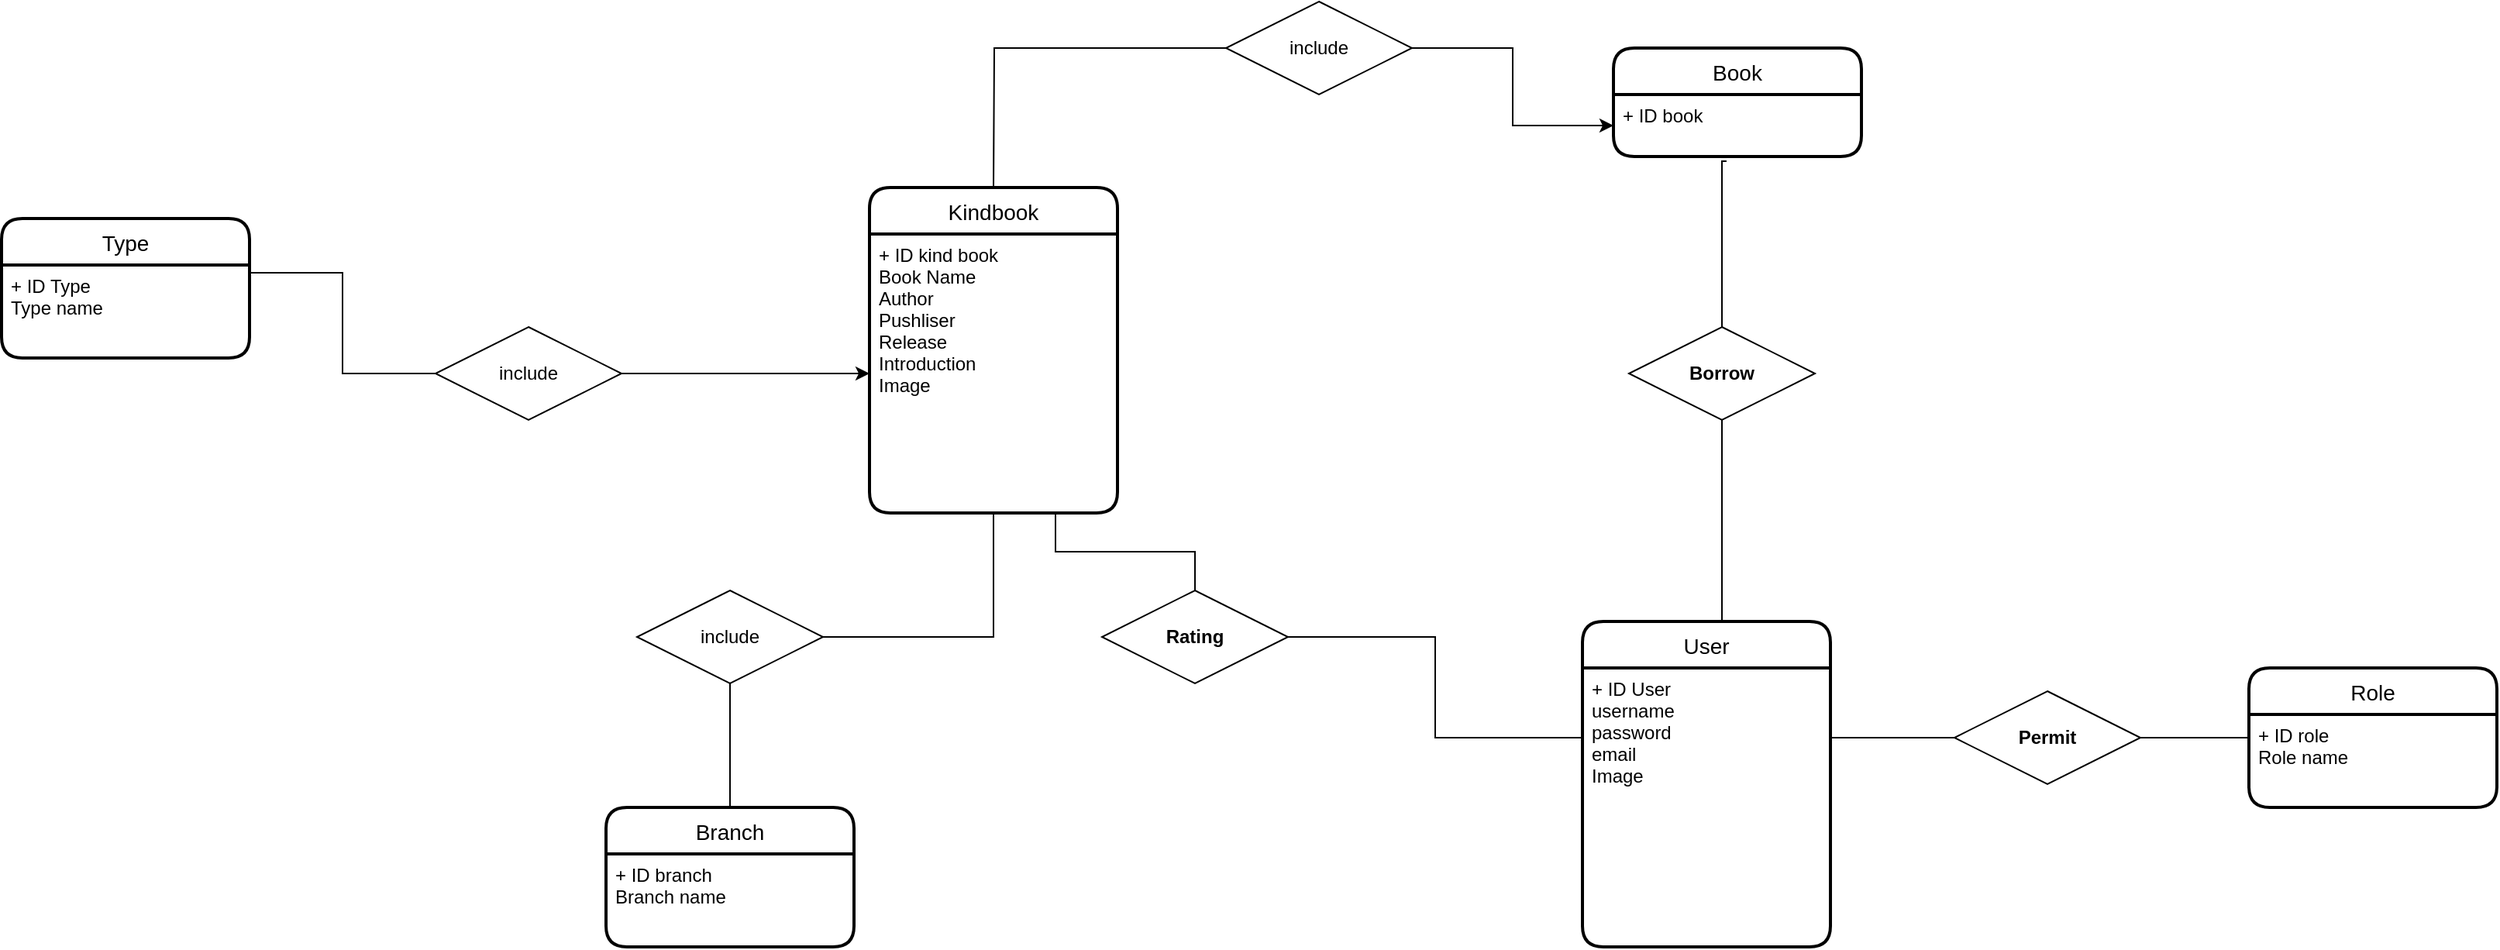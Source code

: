 <mxfile version="20.2.3" type="github">
  <diagram id="R2lEEEUBdFMjLlhIrx00" name="Page-1">
    <mxGraphModel dx="2272" dy="794" grid="1" gridSize="10" guides="1" tooltips="1" connect="1" arrows="1" fold="1" page="1" pageScale="1" pageWidth="850" pageHeight="1100" math="0" shadow="0" extFonts="Permanent Marker^https://fonts.googleapis.com/css?family=Permanent+Marker">
      <root>
        <mxCell id="0" />
        <mxCell id="1" parent="0" />
        <mxCell id="csFT80J_wY6JviBkWLrX-1" value="Kindbook" style="swimlane;childLayout=stackLayout;horizontal=1;startSize=30;horizontalStack=0;rounded=1;fontSize=14;fontStyle=0;strokeWidth=2;resizeParent=0;resizeLast=1;shadow=0;dashed=0;align=center;" vertex="1" parent="1">
          <mxGeometry x="120" y="290" width="160" height="210" as="geometry" />
        </mxCell>
        <mxCell id="csFT80J_wY6JviBkWLrX-2" value="+ ID kind book&#xa;Book Name&#xa;Author&#xa;Pushliser&#xa;Release&#xa;Introduction&#xa;Image" style="align=left;strokeColor=none;fillColor=none;spacingLeft=4;fontSize=12;verticalAlign=top;resizable=0;rotatable=0;part=1;" vertex="1" parent="csFT80J_wY6JviBkWLrX-1">
          <mxGeometry y="30" width="160" height="180" as="geometry" />
        </mxCell>
        <mxCell id="csFT80J_wY6JviBkWLrX-3" value="User" style="swimlane;childLayout=stackLayout;horizontal=1;startSize=30;horizontalStack=0;rounded=1;fontSize=14;fontStyle=0;strokeWidth=2;resizeParent=0;resizeLast=1;shadow=0;dashed=0;align=center;" vertex="1" parent="1">
          <mxGeometry x="580" y="570" width="160" height="210" as="geometry" />
        </mxCell>
        <mxCell id="csFT80J_wY6JviBkWLrX-4" value="+ ID User&#xa;username&#xa;password&#xa;email&#xa;Image&#xa;&#xa;" style="align=left;strokeColor=none;fillColor=none;spacingLeft=4;fontSize=12;verticalAlign=top;resizable=0;rotatable=0;part=1;" vertex="1" parent="csFT80J_wY6JviBkWLrX-3">
          <mxGeometry y="30" width="160" height="180" as="geometry" />
        </mxCell>
        <mxCell id="csFT80J_wY6JviBkWLrX-5" value="Role" style="swimlane;childLayout=stackLayout;horizontal=1;startSize=30;horizontalStack=0;rounded=1;fontSize=14;fontStyle=0;strokeWidth=2;resizeParent=0;resizeLast=1;shadow=0;dashed=0;align=center;" vertex="1" parent="1">
          <mxGeometry x="1010" y="600" width="160" height="90" as="geometry" />
        </mxCell>
        <mxCell id="csFT80J_wY6JviBkWLrX-6" value="+ ID role&#xa;Role name&#xa;" style="align=left;strokeColor=none;fillColor=none;spacingLeft=4;fontSize=12;verticalAlign=top;resizable=0;rotatable=0;part=1;" vertex="1" parent="csFT80J_wY6JviBkWLrX-5">
          <mxGeometry y="30" width="160" height="60" as="geometry" />
        </mxCell>
        <mxCell id="csFT80J_wY6JviBkWLrX-9" value="Book" style="swimlane;childLayout=stackLayout;horizontal=1;startSize=30;horizontalStack=0;rounded=1;fontSize=14;fontStyle=0;strokeWidth=2;resizeParent=0;resizeLast=1;shadow=0;dashed=0;align=center;" vertex="1" parent="1">
          <mxGeometry x="600" y="200" width="160" height="70" as="geometry" />
        </mxCell>
        <mxCell id="csFT80J_wY6JviBkWLrX-10" value="+ ID book" style="align=left;strokeColor=none;fillColor=none;spacingLeft=4;fontSize=12;verticalAlign=top;resizable=0;rotatable=0;part=1;" vertex="1" parent="csFT80J_wY6JviBkWLrX-9">
          <mxGeometry y="30" width="160" height="40" as="geometry" />
        </mxCell>
        <mxCell id="csFT80J_wY6JviBkWLrX-11" value="Branch" style="swimlane;childLayout=stackLayout;horizontal=1;startSize=30;horizontalStack=0;rounded=1;fontSize=14;fontStyle=0;strokeWidth=2;resizeParent=0;resizeLast=1;shadow=0;dashed=0;align=center;" vertex="1" parent="1">
          <mxGeometry x="-50" y="690" width="160" height="90" as="geometry" />
        </mxCell>
        <mxCell id="csFT80J_wY6JviBkWLrX-12" value="+ ID branch&#xa;Branch name&#xa;" style="align=left;strokeColor=none;fillColor=none;spacingLeft=4;fontSize=12;verticalAlign=top;resizable=0;rotatable=0;part=1;" vertex="1" parent="csFT80J_wY6JviBkWLrX-11">
          <mxGeometry y="30" width="160" height="60" as="geometry" />
        </mxCell>
        <mxCell id="csFT80J_wY6JviBkWLrX-13" value="Type" style="swimlane;childLayout=stackLayout;horizontal=1;startSize=30;horizontalStack=0;rounded=1;fontSize=14;fontStyle=0;strokeWidth=2;resizeParent=0;resizeLast=1;shadow=0;dashed=0;align=center;" vertex="1" parent="1">
          <mxGeometry x="-440" y="310" width="160" height="90" as="geometry" />
        </mxCell>
        <mxCell id="csFT80J_wY6JviBkWLrX-14" value="+ ID Type &#xa;Type name&#xa;" style="align=left;strokeColor=none;fillColor=none;spacingLeft=4;fontSize=12;verticalAlign=top;resizable=0;rotatable=0;part=1;" vertex="1" parent="csFT80J_wY6JviBkWLrX-13">
          <mxGeometry y="30" width="160" height="60" as="geometry" />
        </mxCell>
        <mxCell id="csFT80J_wY6JviBkWLrX-30" style="edgeStyle=orthogonalEdgeStyle;rounded=0;orthogonalLoop=1;jettySize=auto;html=1;entryX=0;entryY=0.25;entryDx=0;entryDy=0;endArrow=none;endFill=0;" edge="1" parent="1" source="csFT80J_wY6JviBkWLrX-16" target="csFT80J_wY6JviBkWLrX-4">
          <mxGeometry relative="1" as="geometry" />
        </mxCell>
        <mxCell id="csFT80J_wY6JviBkWLrX-31" style="edgeStyle=orthogonalEdgeStyle;rounded=0;orthogonalLoop=1;jettySize=auto;html=1;entryX=0.75;entryY=1;entryDx=0;entryDy=0;endArrow=none;endFill=0;" edge="1" parent="1" source="csFT80J_wY6JviBkWLrX-16" target="csFT80J_wY6JviBkWLrX-2">
          <mxGeometry relative="1" as="geometry">
            <mxPoint x="230" y="525" as="targetPoint" />
            <Array as="points">
              <mxPoint x="330" y="525" />
              <mxPoint x="240" y="525" />
            </Array>
          </mxGeometry>
        </mxCell>
        <mxCell id="csFT80J_wY6JviBkWLrX-16" value="&lt;span style=&quot;font-weight: 700;&quot;&gt;Rating&lt;/span&gt;" style="shape=rhombus;perimeter=rhombusPerimeter;whiteSpace=wrap;html=1;align=center;" vertex="1" parent="1">
          <mxGeometry x="270" y="550" width="120" height="60" as="geometry" />
        </mxCell>
        <mxCell id="csFT80J_wY6JviBkWLrX-20" value="" style="edgeStyle=orthogonalEdgeStyle;rounded=0;orthogonalLoop=1;jettySize=auto;html=1;entryX=1;entryY=0.25;entryDx=0;entryDy=0;endArrow=none;endFill=0;" edge="1" parent="1" source="csFT80J_wY6JviBkWLrX-17" target="csFT80J_wY6JviBkWLrX-4">
          <mxGeometry relative="1" as="geometry" />
        </mxCell>
        <mxCell id="csFT80J_wY6JviBkWLrX-21" value="" style="edgeStyle=orthogonalEdgeStyle;rounded=0;orthogonalLoop=1;jettySize=auto;html=1;entryX=0;entryY=0.25;entryDx=0;entryDy=0;endArrow=none;endFill=0;" edge="1" parent="1" source="csFT80J_wY6JviBkWLrX-17" target="csFT80J_wY6JviBkWLrX-6">
          <mxGeometry relative="1" as="geometry" />
        </mxCell>
        <mxCell id="csFT80J_wY6JviBkWLrX-17" value="&lt;span style=&quot;font-weight: 700;&quot;&gt;Permit&lt;/span&gt;" style="shape=rhombus;perimeter=rhombusPerimeter;whiteSpace=wrap;html=1;align=center;" vertex="1" parent="1">
          <mxGeometry x="820" y="615" width="120" height="60" as="geometry" />
        </mxCell>
        <mxCell id="csFT80J_wY6JviBkWLrX-28" style="edgeStyle=orthogonalEdgeStyle;rounded=0;orthogonalLoop=1;jettySize=auto;html=1;endArrow=none;endFill=0;" edge="1" parent="1" source="csFT80J_wY6JviBkWLrX-18">
          <mxGeometry relative="1" as="geometry">
            <mxPoint x="670" y="570" as="targetPoint" />
          </mxGeometry>
        </mxCell>
        <mxCell id="csFT80J_wY6JviBkWLrX-29" style="edgeStyle=orthogonalEdgeStyle;rounded=0;orthogonalLoop=1;jettySize=auto;html=1;entryX=0.456;entryY=1.075;entryDx=0;entryDy=0;entryPerimeter=0;endArrow=none;endFill=0;" edge="1" parent="1" source="csFT80J_wY6JviBkWLrX-18" target="csFT80J_wY6JviBkWLrX-10">
          <mxGeometry relative="1" as="geometry">
            <Array as="points">
              <mxPoint x="670" y="310" />
              <mxPoint x="670" y="310" />
            </Array>
          </mxGeometry>
        </mxCell>
        <mxCell id="csFT80J_wY6JviBkWLrX-18" value="&lt;b&gt;Borrow&lt;/b&gt;" style="shape=rhombus;perimeter=rhombusPerimeter;whiteSpace=wrap;html=1;align=center;" vertex="1" parent="1">
          <mxGeometry x="610" y="380" width="120" height="60" as="geometry" />
        </mxCell>
        <mxCell id="csFT80J_wY6JviBkWLrX-23" value="" style="edgeStyle=orthogonalEdgeStyle;rounded=0;orthogonalLoop=1;jettySize=auto;html=1;endArrow=none;endFill=0;" edge="1" parent="1" source="csFT80J_wY6JviBkWLrX-22">
          <mxGeometry relative="1" as="geometry">
            <mxPoint x="200" y="290" as="targetPoint" />
          </mxGeometry>
        </mxCell>
        <mxCell id="csFT80J_wY6JviBkWLrX-24" value="" style="edgeStyle=orthogonalEdgeStyle;rounded=0;orthogonalLoop=1;jettySize=auto;html=1;" edge="1" parent="1" source="csFT80J_wY6JviBkWLrX-22" target="csFT80J_wY6JviBkWLrX-10">
          <mxGeometry relative="1" as="geometry" />
        </mxCell>
        <mxCell id="csFT80J_wY6JviBkWLrX-22" value="include" style="shape=rhombus;perimeter=rhombusPerimeter;whiteSpace=wrap;html=1;align=center;" vertex="1" parent="1">
          <mxGeometry x="350" y="170" width="120" height="60" as="geometry" />
        </mxCell>
        <mxCell id="csFT80J_wY6JviBkWLrX-26" style="edgeStyle=orthogonalEdgeStyle;rounded=0;orthogonalLoop=1;jettySize=auto;html=1;endArrow=none;endFill=0;entryX=1;entryY=0.5;entryDx=0;entryDy=0;" edge="1" parent="1" source="csFT80J_wY6JviBkWLrX-25" target="csFT80J_wY6JviBkWLrX-14">
          <mxGeometry relative="1" as="geometry">
            <mxPoint x="-270" y="345" as="targetPoint" />
            <Array as="points">
              <mxPoint x="-220" y="410" />
              <mxPoint x="-220" y="345" />
              <mxPoint x="-280" y="345" />
            </Array>
          </mxGeometry>
        </mxCell>
        <mxCell id="csFT80J_wY6JviBkWLrX-27" style="edgeStyle=orthogonalEdgeStyle;rounded=0;orthogonalLoop=1;jettySize=auto;html=1;" edge="1" parent="1" source="csFT80J_wY6JviBkWLrX-25" target="csFT80J_wY6JviBkWLrX-2">
          <mxGeometry relative="1" as="geometry" />
        </mxCell>
        <mxCell id="csFT80J_wY6JviBkWLrX-25" value="include" style="shape=rhombus;perimeter=rhombusPerimeter;whiteSpace=wrap;html=1;align=center;" vertex="1" parent="1">
          <mxGeometry x="-160" y="380" width="120" height="60" as="geometry" />
        </mxCell>
        <mxCell id="csFT80J_wY6JviBkWLrX-33" style="edgeStyle=orthogonalEdgeStyle;rounded=0;orthogonalLoop=1;jettySize=auto;html=1;endArrow=none;endFill=0;" edge="1" parent="1" source="csFT80J_wY6JviBkWLrX-32" target="csFT80J_wY6JviBkWLrX-11">
          <mxGeometry relative="1" as="geometry" />
        </mxCell>
        <mxCell id="csFT80J_wY6JviBkWLrX-34" style="edgeStyle=orthogonalEdgeStyle;rounded=0;orthogonalLoop=1;jettySize=auto;html=1;endArrow=none;endFill=0;" edge="1" parent="1" source="csFT80J_wY6JviBkWLrX-32" target="csFT80J_wY6JviBkWLrX-2">
          <mxGeometry relative="1" as="geometry" />
        </mxCell>
        <mxCell id="csFT80J_wY6JviBkWLrX-32" value="include" style="shape=rhombus;perimeter=rhombusPerimeter;whiteSpace=wrap;html=1;align=center;" vertex="1" parent="1">
          <mxGeometry x="-30" y="550" width="120" height="60" as="geometry" />
        </mxCell>
      </root>
    </mxGraphModel>
  </diagram>
</mxfile>
